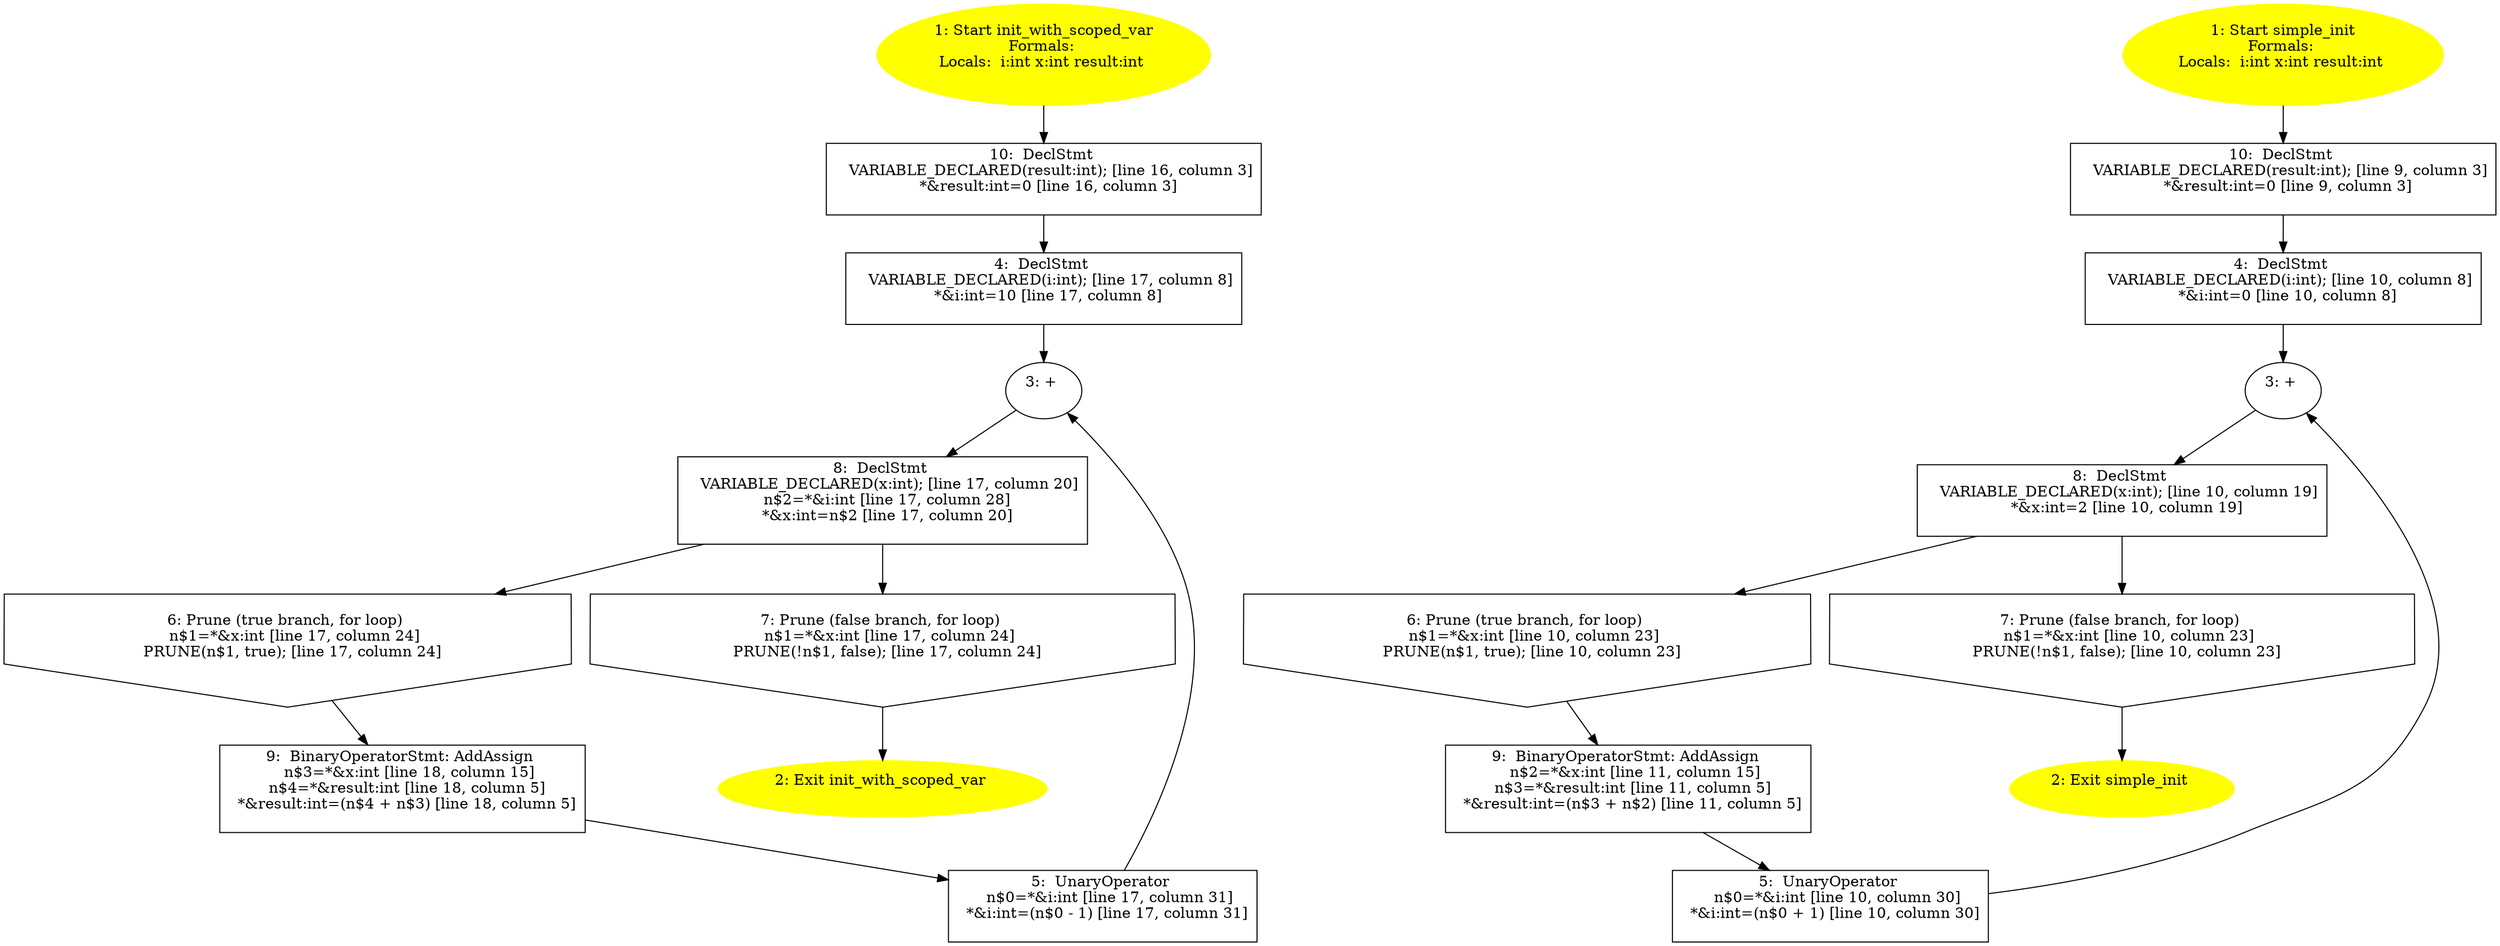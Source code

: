 /* @generated */
digraph cfg {
"init_with_scoped_var#812801393128.1ee58ae56eeb1744_1" [label="1: Start init_with_scoped_var\nFormals: \nLocals:  i:int x:int result:int \n  " color=yellow style=filled]
	

	 "init_with_scoped_var#812801393128.1ee58ae56eeb1744_1" -> "init_with_scoped_var#812801393128.1ee58ae56eeb1744_10" ;
"init_with_scoped_var#812801393128.1ee58ae56eeb1744_2" [label="2: Exit init_with_scoped_var \n  " color=yellow style=filled]
	

"init_with_scoped_var#812801393128.1ee58ae56eeb1744_3" [label="3: + \n  " ]
	

	 "init_with_scoped_var#812801393128.1ee58ae56eeb1744_3" -> "init_with_scoped_var#812801393128.1ee58ae56eeb1744_8" ;
"init_with_scoped_var#812801393128.1ee58ae56eeb1744_4" [label="4:  DeclStmt \n   VARIABLE_DECLARED(i:int); [line 17, column 8]\n  *&i:int=10 [line 17, column 8]\n " shape="box"]
	

	 "init_with_scoped_var#812801393128.1ee58ae56eeb1744_4" -> "init_with_scoped_var#812801393128.1ee58ae56eeb1744_3" ;
"init_with_scoped_var#812801393128.1ee58ae56eeb1744_5" [label="5:  UnaryOperator \n   n$0=*&i:int [line 17, column 31]\n  *&i:int=(n$0 - 1) [line 17, column 31]\n " shape="box"]
	

	 "init_with_scoped_var#812801393128.1ee58ae56eeb1744_5" -> "init_with_scoped_var#812801393128.1ee58ae56eeb1744_3" ;
"init_with_scoped_var#812801393128.1ee58ae56eeb1744_6" [label="6: Prune (true branch, for loop) \n   n$1=*&x:int [line 17, column 24]\n  PRUNE(n$1, true); [line 17, column 24]\n " shape="invhouse"]
	

	 "init_with_scoped_var#812801393128.1ee58ae56eeb1744_6" -> "init_with_scoped_var#812801393128.1ee58ae56eeb1744_9" ;
"init_with_scoped_var#812801393128.1ee58ae56eeb1744_7" [label="7: Prune (false branch, for loop) \n   n$1=*&x:int [line 17, column 24]\n  PRUNE(!n$1, false); [line 17, column 24]\n " shape="invhouse"]
	

	 "init_with_scoped_var#812801393128.1ee58ae56eeb1744_7" -> "init_with_scoped_var#812801393128.1ee58ae56eeb1744_2" ;
"init_with_scoped_var#812801393128.1ee58ae56eeb1744_8" [label="8:  DeclStmt \n   VARIABLE_DECLARED(x:int); [line 17, column 20]\n  n$2=*&i:int [line 17, column 28]\n  *&x:int=n$2 [line 17, column 20]\n " shape="box"]
	

	 "init_with_scoped_var#812801393128.1ee58ae56eeb1744_8" -> "init_with_scoped_var#812801393128.1ee58ae56eeb1744_6" ;
	 "init_with_scoped_var#812801393128.1ee58ae56eeb1744_8" -> "init_with_scoped_var#812801393128.1ee58ae56eeb1744_7" ;
"init_with_scoped_var#812801393128.1ee58ae56eeb1744_9" [label="9:  BinaryOperatorStmt: AddAssign \n   n$3=*&x:int [line 18, column 15]\n  n$4=*&result:int [line 18, column 5]\n  *&result:int=(n$4 + n$3) [line 18, column 5]\n " shape="box"]
	

	 "init_with_scoped_var#812801393128.1ee58ae56eeb1744_9" -> "init_with_scoped_var#812801393128.1ee58ae56eeb1744_5" ;
"init_with_scoped_var#812801393128.1ee58ae56eeb1744_10" [label="10:  DeclStmt \n   VARIABLE_DECLARED(result:int); [line 16, column 3]\n  *&result:int=0 [line 16, column 3]\n " shape="box"]
	

	 "init_with_scoped_var#812801393128.1ee58ae56eeb1744_10" -> "init_with_scoped_var#812801393128.1ee58ae56eeb1744_4" ;
"simple_init#1527365342003611175.8f75bf8cf2aefccd_1" [label="1: Start simple_init\nFormals: \nLocals:  i:int x:int result:int \n  " color=yellow style=filled]
	

	 "simple_init#1527365342003611175.8f75bf8cf2aefccd_1" -> "simple_init#1527365342003611175.8f75bf8cf2aefccd_10" ;
"simple_init#1527365342003611175.8f75bf8cf2aefccd_2" [label="2: Exit simple_init \n  " color=yellow style=filled]
	

"simple_init#1527365342003611175.8f75bf8cf2aefccd_3" [label="3: + \n  " ]
	

	 "simple_init#1527365342003611175.8f75bf8cf2aefccd_3" -> "simple_init#1527365342003611175.8f75bf8cf2aefccd_8" ;
"simple_init#1527365342003611175.8f75bf8cf2aefccd_4" [label="4:  DeclStmt \n   VARIABLE_DECLARED(i:int); [line 10, column 8]\n  *&i:int=0 [line 10, column 8]\n " shape="box"]
	

	 "simple_init#1527365342003611175.8f75bf8cf2aefccd_4" -> "simple_init#1527365342003611175.8f75bf8cf2aefccd_3" ;
"simple_init#1527365342003611175.8f75bf8cf2aefccd_5" [label="5:  UnaryOperator \n   n$0=*&i:int [line 10, column 30]\n  *&i:int=(n$0 + 1) [line 10, column 30]\n " shape="box"]
	

	 "simple_init#1527365342003611175.8f75bf8cf2aefccd_5" -> "simple_init#1527365342003611175.8f75bf8cf2aefccd_3" ;
"simple_init#1527365342003611175.8f75bf8cf2aefccd_6" [label="6: Prune (true branch, for loop) \n   n$1=*&x:int [line 10, column 23]\n  PRUNE(n$1, true); [line 10, column 23]\n " shape="invhouse"]
	

	 "simple_init#1527365342003611175.8f75bf8cf2aefccd_6" -> "simple_init#1527365342003611175.8f75bf8cf2aefccd_9" ;
"simple_init#1527365342003611175.8f75bf8cf2aefccd_7" [label="7: Prune (false branch, for loop) \n   n$1=*&x:int [line 10, column 23]\n  PRUNE(!n$1, false); [line 10, column 23]\n " shape="invhouse"]
	

	 "simple_init#1527365342003611175.8f75bf8cf2aefccd_7" -> "simple_init#1527365342003611175.8f75bf8cf2aefccd_2" ;
"simple_init#1527365342003611175.8f75bf8cf2aefccd_8" [label="8:  DeclStmt \n   VARIABLE_DECLARED(x:int); [line 10, column 19]\n  *&x:int=2 [line 10, column 19]\n " shape="box"]
	

	 "simple_init#1527365342003611175.8f75bf8cf2aefccd_8" -> "simple_init#1527365342003611175.8f75bf8cf2aefccd_6" ;
	 "simple_init#1527365342003611175.8f75bf8cf2aefccd_8" -> "simple_init#1527365342003611175.8f75bf8cf2aefccd_7" ;
"simple_init#1527365342003611175.8f75bf8cf2aefccd_9" [label="9:  BinaryOperatorStmt: AddAssign \n   n$2=*&x:int [line 11, column 15]\n  n$3=*&result:int [line 11, column 5]\n  *&result:int=(n$3 + n$2) [line 11, column 5]\n " shape="box"]
	

	 "simple_init#1527365342003611175.8f75bf8cf2aefccd_9" -> "simple_init#1527365342003611175.8f75bf8cf2aefccd_5" ;
"simple_init#1527365342003611175.8f75bf8cf2aefccd_10" [label="10:  DeclStmt \n   VARIABLE_DECLARED(result:int); [line 9, column 3]\n  *&result:int=0 [line 9, column 3]\n " shape="box"]
	

	 "simple_init#1527365342003611175.8f75bf8cf2aefccd_10" -> "simple_init#1527365342003611175.8f75bf8cf2aefccd_4" ;
}
